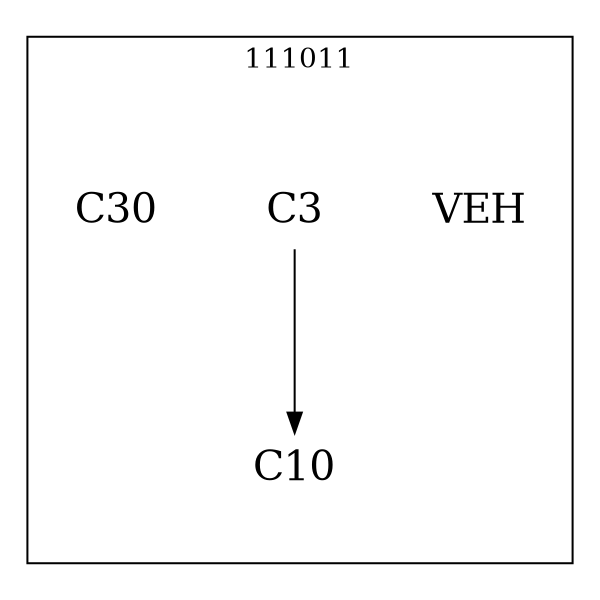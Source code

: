 strict digraph DAGS {
	size = "4,4!" ; ratio ="fill"; subgraph cluster_0{
			labeldoc = "t";
			label = "111011";node	[label= VEH, shape = plaintext, fontsize=20] VEH;node	[label= C3, shape = plaintext, fontsize=20] C3;node	[label= C10, shape = plaintext, fontsize=20] C10;node	[label= C30, shape = plaintext, fontsize=20] C30;
C3->C10;
	}}